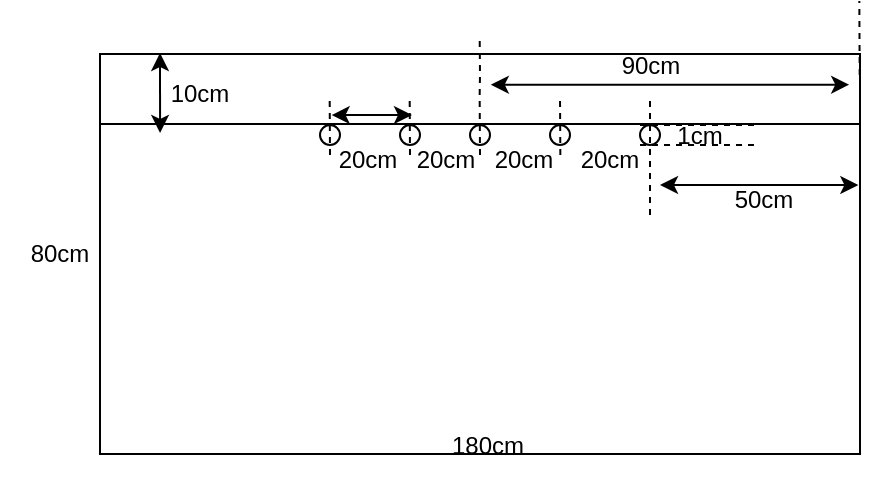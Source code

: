 <mxfile version="24.7.12">
  <diagram name="第 1 页" id="TZFfbjAKG4-1BkYDQpBm">
    <mxGraphModel dx="395" dy="245" grid="1" gridSize="10" guides="1" tooltips="1" connect="1" arrows="1" fold="1" page="1" pageScale="1" pageWidth="827" pageHeight="1169" math="0" shadow="0">
      <root>
        <mxCell id="0" />
        <mxCell id="1" parent="0" />
        <mxCell id="57cuToI_xoXF8MMXr-vU-1" value="" style="rounded=0;whiteSpace=wrap;html=1;strokeWidth=1;" vertex="1" parent="1">
          <mxGeometry x="220" y="260" width="380" height="200" as="geometry" />
        </mxCell>
        <mxCell id="57cuToI_xoXF8MMXr-vU-6" value="" style="rounded=0;whiteSpace=wrap;html=1;" vertex="1" parent="1">
          <mxGeometry x="220" y="260" width="380" height="35" as="geometry" />
        </mxCell>
        <mxCell id="57cuToI_xoXF8MMXr-vU-7" value="" style="ellipse;whiteSpace=wrap;html=1;aspect=fixed;" vertex="1" parent="1">
          <mxGeometry x="370" y="295.5" width="10" height="10" as="geometry" />
        </mxCell>
        <mxCell id="57cuToI_xoXF8MMXr-vU-11" value="" style="ellipse;whiteSpace=wrap;html=1;aspect=fixed;" vertex="1" parent="1">
          <mxGeometry x="405" y="295.5" width="10" height="10" as="geometry" />
        </mxCell>
        <mxCell id="57cuToI_xoXF8MMXr-vU-12" value="" style="ellipse;whiteSpace=wrap;html=1;aspect=fixed;" vertex="1" parent="1">
          <mxGeometry x="445" y="295.5" width="10" height="10" as="geometry" />
        </mxCell>
        <mxCell id="57cuToI_xoXF8MMXr-vU-13" value="" style="ellipse;whiteSpace=wrap;html=1;aspect=fixed;" vertex="1" parent="1">
          <mxGeometry x="490" y="295.5" width="10" height="10" as="geometry" />
        </mxCell>
        <mxCell id="57cuToI_xoXF8MMXr-vU-14" value="" style="ellipse;whiteSpace=wrap;html=1;aspect=fixed;" vertex="1" parent="1">
          <mxGeometry x="330" y="295.5" width="10" height="10" as="geometry" />
        </mxCell>
        <mxCell id="57cuToI_xoXF8MMXr-vU-16" value="" style="endArrow=classic;startArrow=classic;html=1;rounded=0;exitX=0.289;exitY=0.469;exitDx=0;exitDy=0;exitPerimeter=0;" edge="1" parent="1">
          <mxGeometry width="50" height="50" relative="1" as="geometry">
            <mxPoint x="335.82" y="290.55" as="sourcePoint" />
            <mxPoint x="376" y="290.5" as="targetPoint" />
            <Array as="points">
              <mxPoint x="355.82" y="290.5" />
            </Array>
          </mxGeometry>
        </mxCell>
        <mxCell id="57cuToI_xoXF8MMXr-vU-20" value="" style="endArrow=none;dashed=1;html=1;rounded=0;" edge="1" parent="1">
          <mxGeometry width="50" height="50" relative="1" as="geometry">
            <mxPoint x="335" y="310.5" as="sourcePoint" />
            <mxPoint x="334.83" y="280.5" as="targetPoint" />
          </mxGeometry>
        </mxCell>
        <mxCell id="57cuToI_xoXF8MMXr-vU-22" value="" style="endArrow=none;dashed=1;html=1;rounded=0;" edge="1" parent="1">
          <mxGeometry width="50" height="50" relative="1" as="geometry">
            <mxPoint x="375" y="310.5" as="sourcePoint" />
            <mxPoint x="374.83" y="280.5" as="targetPoint" />
          </mxGeometry>
        </mxCell>
        <mxCell id="57cuToI_xoXF8MMXr-vU-23" value="" style="endArrow=none;dashed=1;html=1;rounded=0;exitX=0.5;exitY=0.35;exitDx=0;exitDy=0;exitPerimeter=0;" edge="1" parent="1">
          <mxGeometry width="50" height="50" relative="1" as="geometry">
            <mxPoint x="410" y="310.5" as="sourcePoint" />
            <mxPoint x="409.83" y="250.5" as="targetPoint" />
            <Array as="points">
              <mxPoint x="409.83" y="280.5" />
              <mxPoint x="410" y="270.5" />
            </Array>
          </mxGeometry>
        </mxCell>
        <mxCell id="57cuToI_xoXF8MMXr-vU-24" value="" style="endArrow=none;dashed=1;html=1;rounded=0;" edge="1" parent="1">
          <mxGeometry width="50" height="50" relative="1" as="geometry">
            <mxPoint x="450.17" y="310.5" as="sourcePoint" />
            <mxPoint x="450" y="280.5" as="targetPoint" />
          </mxGeometry>
        </mxCell>
        <mxCell id="57cuToI_xoXF8MMXr-vU-25" value="" style="endArrow=none;dashed=1;html=1;rounded=0;" edge="1" parent="1">
          <mxGeometry width="50" height="50" relative="1" as="geometry">
            <mxPoint x="495" y="340.5" as="sourcePoint" />
            <mxPoint x="495" y="280.5" as="targetPoint" />
          </mxGeometry>
        </mxCell>
        <mxCell id="57cuToI_xoXF8MMXr-vU-26" value="" style="endArrow=classic;startArrow=classic;html=1;rounded=0;" edge="1" parent="1">
          <mxGeometry width="50" height="50" relative="1" as="geometry">
            <mxPoint x="415.41" y="275.33" as="sourcePoint" />
            <mxPoint x="594.59" y="275.33" as="targetPoint" />
            <Array as="points">
              <mxPoint x="574.41" y="275.33" />
            </Array>
          </mxGeometry>
        </mxCell>
        <mxCell id="57cuToI_xoXF8MMXr-vU-27" value="" style="endArrow=none;dashed=1;html=1;rounded=0;exitX=0.511;exitY=0.925;exitDx=0;exitDy=0;exitPerimeter=0;" edge="1" parent="1">
          <mxGeometry width="50" height="50" relative="1" as="geometry">
            <mxPoint x="599.84" y="270.5" as="sourcePoint" />
            <mxPoint x="599.67" y="233.5" as="targetPoint" />
          </mxGeometry>
        </mxCell>
        <mxCell id="57cuToI_xoXF8MMXr-vU-28" value="90cm" style="text;html=1;align=center;verticalAlign=middle;resizable=0;points=[];autosize=1;strokeColor=none;fillColor=none;" vertex="1" parent="1">
          <mxGeometry x="470" y="250.5" width="50" height="30" as="geometry" />
        </mxCell>
        <mxCell id="57cuToI_xoXF8MMXr-vU-30" value="" style="endArrow=classic;startArrow=classic;html=1;rounded=0;entryX=0.158;entryY=0.55;entryDx=0;entryDy=0;entryPerimeter=0;" edge="1" parent="1">
          <mxGeometry width="50" height="50" relative="1" as="geometry">
            <mxPoint x="250.0" y="259.5" as="sourcePoint" />
            <mxPoint x="250.04" y="299.5" as="targetPoint" />
          </mxGeometry>
        </mxCell>
        <mxCell id="57cuToI_xoXF8MMXr-vU-31" value="10cm" style="text;html=1;align=center;verticalAlign=middle;whiteSpace=wrap;rounded=0;" vertex="1" parent="1">
          <mxGeometry x="240" y="265" width="60" height="30" as="geometry" />
        </mxCell>
        <mxCell id="57cuToI_xoXF8MMXr-vU-32" value="" style="endArrow=none;dashed=1;html=1;rounded=0;exitX=0.5;exitY=0.3;exitDx=0;exitDy=0;exitPerimeter=0;" edge="1" parent="1">
          <mxGeometry width="50" height="50" relative="1" as="geometry">
            <mxPoint x="490" y="295.5" as="sourcePoint" />
            <mxPoint x="549" y="295.5" as="targetPoint" />
          </mxGeometry>
        </mxCell>
        <mxCell id="57cuToI_xoXF8MMXr-vU-33" value="" style="endArrow=none;dashed=1;html=1;rounded=0;exitX=0.5;exitY=0.3;exitDx=0;exitDy=0;exitPerimeter=0;" edge="1" parent="1">
          <mxGeometry width="50" height="50" relative="1" as="geometry">
            <mxPoint x="490" y="305.5" as="sourcePoint" />
            <mxPoint x="549" y="305.5" as="targetPoint" />
          </mxGeometry>
        </mxCell>
        <mxCell id="57cuToI_xoXF8MMXr-vU-34" value="1cm" style="text;html=1;align=center;verticalAlign=middle;whiteSpace=wrap;rounded=0;" vertex="1" parent="1">
          <mxGeometry x="490" y="285.5" width="60" height="30" as="geometry" />
        </mxCell>
        <mxCell id="57cuToI_xoXF8MMXr-vU-35" value="20cm" style="text;html=1;align=center;verticalAlign=middle;whiteSpace=wrap;rounded=0;" vertex="1" parent="1">
          <mxGeometry x="342" y="310.5" width="24" height="5" as="geometry" />
        </mxCell>
        <mxCell id="57cuToI_xoXF8MMXr-vU-56" value="80cm" style="text;html=1;align=center;verticalAlign=middle;whiteSpace=wrap;rounded=0;" vertex="1" parent="1">
          <mxGeometry x="170" y="345" width="60" height="30" as="geometry" />
        </mxCell>
        <mxCell id="57cuToI_xoXF8MMXr-vU-57" value="180cm" style="text;html=1;align=center;verticalAlign=middle;whiteSpace=wrap;rounded=0;" vertex="1" parent="1">
          <mxGeometry x="384" y="440.5" width="60" height="30" as="geometry" />
        </mxCell>
        <mxCell id="57cuToI_xoXF8MMXr-vU-60" value="50cm" style="text;html=1;align=center;verticalAlign=middle;whiteSpace=wrap;rounded=0;" vertex="1" parent="1">
          <mxGeometry x="540" y="330.5" width="24" height="5" as="geometry" />
        </mxCell>
        <mxCell id="57cuToI_xoXF8MMXr-vU-61" value="20cm" style="text;html=1;align=center;verticalAlign=middle;whiteSpace=wrap;rounded=0;" vertex="1" parent="1">
          <mxGeometry x="381" y="310.5" width="24" height="5" as="geometry" />
        </mxCell>
        <mxCell id="57cuToI_xoXF8MMXr-vU-62" value="20cm" style="text;html=1;align=center;verticalAlign=middle;whiteSpace=wrap;rounded=0;" vertex="1" parent="1">
          <mxGeometry x="420" y="310.5" width="24" height="5" as="geometry" />
        </mxCell>
        <mxCell id="57cuToI_xoXF8MMXr-vU-63" value="20cm" style="text;html=1;align=center;verticalAlign=middle;whiteSpace=wrap;rounded=0;" vertex="1" parent="1">
          <mxGeometry x="463" y="310.5" width="24" height="5" as="geometry" />
        </mxCell>
        <mxCell id="57cuToI_xoXF8MMXr-vU-68" value="" style="endArrow=classic;startArrow=classic;html=1;rounded=0;" edge="1" parent="1">
          <mxGeometry width="50" height="50" relative="1" as="geometry">
            <mxPoint x="500" y="325.5" as="sourcePoint" />
            <mxPoint x="599.18" y="325.5" as="targetPoint" />
            <Array as="points">
              <mxPoint x="579" y="325.5" />
            </Array>
          </mxGeometry>
        </mxCell>
      </root>
    </mxGraphModel>
  </diagram>
</mxfile>
